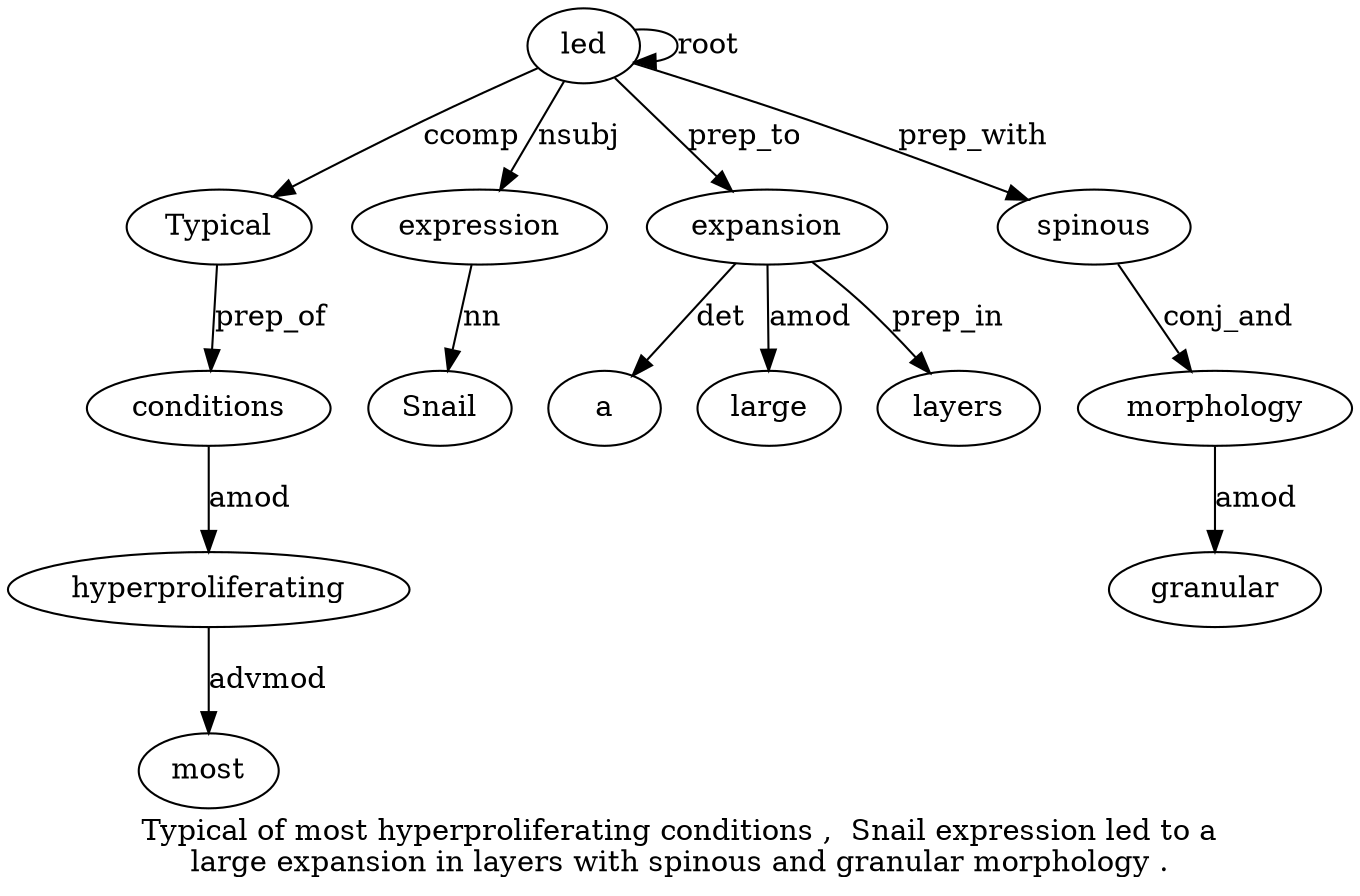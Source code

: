 digraph "Typical of most hyperproliferating conditions ,  Snail expression led to a large expansion in layers with spinous and granular morphology ." {
label="Typical of most hyperproliferating conditions ,  Snail expression led to a
large expansion in layers with spinous and granular morphology .";
led9 [style=filled, fillcolor=white, label=led];
Typical1 [style=filled, fillcolor=white, label=Typical];
led9 -> Typical1  [label=ccomp];
hyperproliferating4 [style=filled, fillcolor=white, label=hyperproliferating];
most3 [style=filled, fillcolor=white, label=most];
hyperproliferating4 -> most3  [label=advmod];
conditions5 [style=filled, fillcolor=white, label=conditions];
conditions5 -> hyperproliferating4  [label=amod];
Typical1 -> conditions5  [label=prep_of];
expression8 [style=filled, fillcolor=white, label=expression];
Snail7 [style=filled, fillcolor=white, label=Snail];
expression8 -> Snail7  [label=nn];
led9 -> expression8  [label=nsubj];
led9 -> led9  [label=root];
expansion13 [style=filled, fillcolor=white, label=expansion];
a11 [style=filled, fillcolor=white, label=a];
expansion13 -> a11  [label=det];
large12 [style=filled, fillcolor=white, label=large];
expansion13 -> large12  [label=amod];
led9 -> expansion13  [label=prep_to];
layers15 [style=filled, fillcolor=white, label=layers];
expansion13 -> layers15  [label=prep_in];
spinous17 [style=filled, fillcolor=white, label=spinous];
led9 -> spinous17  [label=prep_with];
morphology20 [style=filled, fillcolor=white, label=morphology];
granular19 [style=filled, fillcolor=white, label=granular];
morphology20 -> granular19  [label=amod];
spinous17 -> morphology20  [label=conj_and];
}
